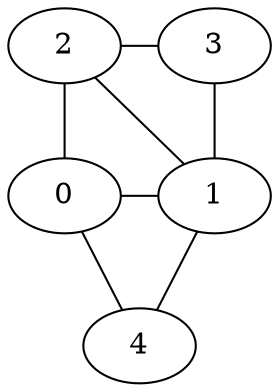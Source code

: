 graph G { 
	2 -- 3;
	2 -- 1;
	2 -- 0;
	3 -- 1;
	0 -- 1;
	0 -- 4;
	1 -- 4;
	{rank=same 0 1}
	{rank=same 2 3}
}